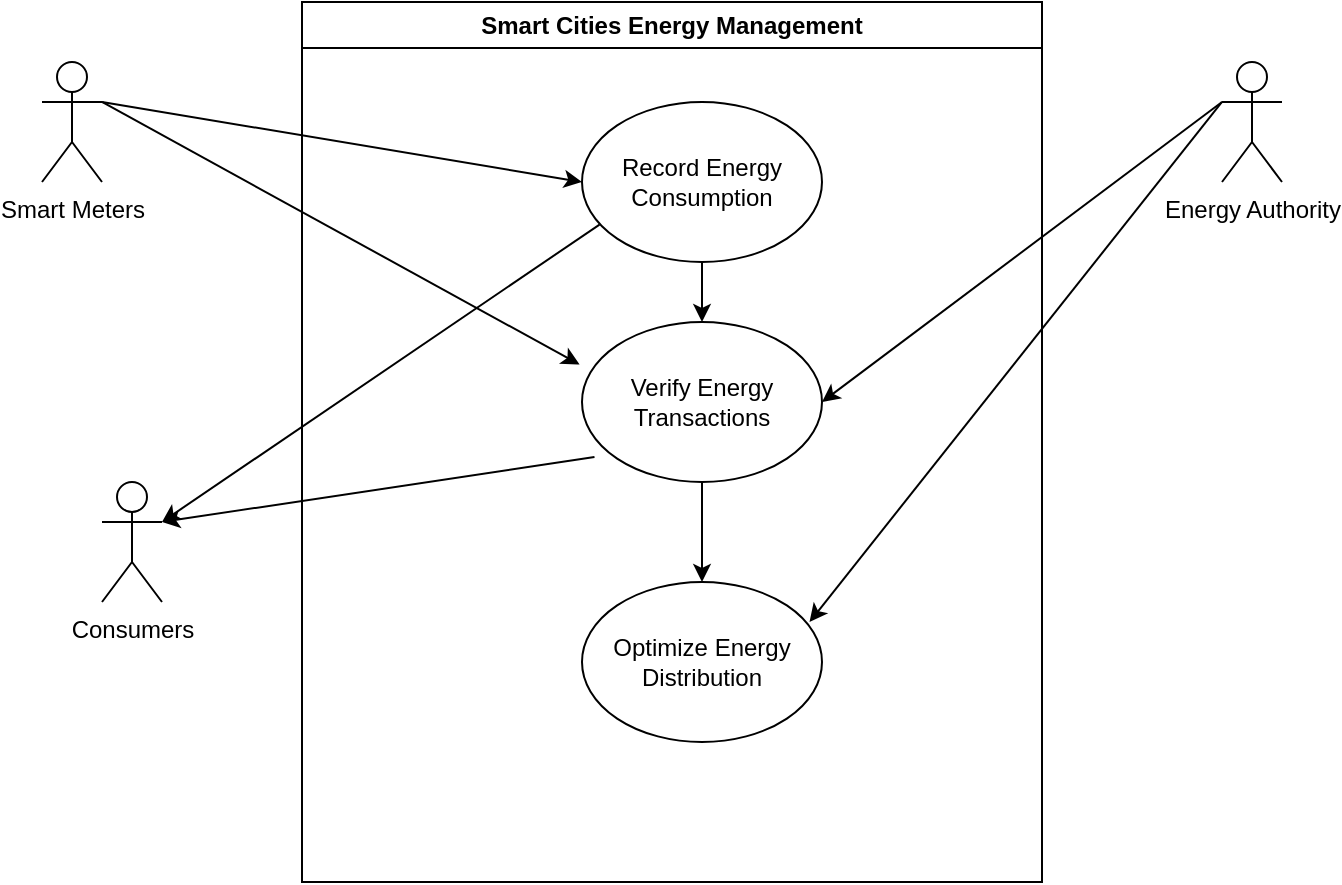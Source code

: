 <mxfile version="22.0.8" type="github">
  <diagram name="Page-1" id="G2jzhqXEAv7YhJS4buqm">
    <mxGraphModel dx="890" dy="925" grid="1" gridSize="10" guides="1" tooltips="1" connect="1" arrows="1" fold="1" page="1" pageScale="1" pageWidth="850" pageHeight="1100" math="0" shadow="0">
      <root>
        <mxCell id="0" />
        <mxCell id="1" parent="0" />
        <mxCell id="biZpwZt59yJlUxzHEALL-1" value="Smart Cities Energy Management" style="swimlane;whiteSpace=wrap;html=1;" vertex="1" parent="1">
          <mxGeometry x="240" y="110" width="370" height="440" as="geometry" />
        </mxCell>
        <mxCell id="biZpwZt59yJlUxzHEALL-14" style="edgeStyle=orthogonalEdgeStyle;rounded=0;orthogonalLoop=1;jettySize=auto;html=1;exitX=0.5;exitY=1;exitDx=0;exitDy=0;entryX=0.5;entryY=0;entryDx=0;entryDy=0;" edge="1" parent="biZpwZt59yJlUxzHEALL-1" source="biZpwZt59yJlUxzHEALL-4" target="biZpwZt59yJlUxzHEALL-7">
          <mxGeometry relative="1" as="geometry" />
        </mxCell>
        <mxCell id="biZpwZt59yJlUxzHEALL-4" value="Record Energy Consumption" style="ellipse;whiteSpace=wrap;html=1;" vertex="1" parent="biZpwZt59yJlUxzHEALL-1">
          <mxGeometry x="140" y="50" width="120" height="80" as="geometry" />
        </mxCell>
        <mxCell id="biZpwZt59yJlUxzHEALL-7" value="Verify Energy Transactions" style="ellipse;whiteSpace=wrap;html=1;" vertex="1" parent="biZpwZt59yJlUxzHEALL-1">
          <mxGeometry x="140" y="160" width="120" height="80" as="geometry" />
        </mxCell>
        <mxCell id="biZpwZt59yJlUxzHEALL-8" value="Optimize Energy Distribution" style="ellipse;whiteSpace=wrap;html=1;" vertex="1" parent="biZpwZt59yJlUxzHEALL-1">
          <mxGeometry x="140" y="290" width="120" height="80" as="geometry" />
        </mxCell>
        <mxCell id="biZpwZt59yJlUxzHEALL-22" value="" style="endArrow=classic;html=1;rounded=0;entryX=0.5;entryY=0;entryDx=0;entryDy=0;exitX=0.5;exitY=1;exitDx=0;exitDy=0;" edge="1" parent="biZpwZt59yJlUxzHEALL-1" source="biZpwZt59yJlUxzHEALL-7" target="biZpwZt59yJlUxzHEALL-8">
          <mxGeometry width="50" height="50" relative="1" as="geometry">
            <mxPoint x="150" y="280" as="sourcePoint" />
            <mxPoint x="200" y="230" as="targetPoint" />
          </mxGeometry>
        </mxCell>
        <mxCell id="biZpwZt59yJlUxzHEALL-2" value="Smart Meters" style="shape=umlActor;verticalLabelPosition=bottom;verticalAlign=top;html=1;outlineConnect=0;" vertex="1" parent="1">
          <mxGeometry x="110" y="140" width="30" height="60" as="geometry" />
        </mxCell>
        <mxCell id="biZpwZt59yJlUxzHEALL-3" value="Energy Authority" style="shape=umlActor;verticalLabelPosition=bottom;verticalAlign=top;html=1;outlineConnect=0;" vertex="1" parent="1">
          <mxGeometry x="700" y="140" width="30" height="60" as="geometry" />
        </mxCell>
        <mxCell id="biZpwZt59yJlUxzHEALL-6" value="Consumers" style="shape=umlActor;verticalLabelPosition=bottom;verticalAlign=top;html=1;outlineConnect=0;" vertex="1" parent="1">
          <mxGeometry x="140" y="350" width="30" height="60" as="geometry" />
        </mxCell>
        <mxCell id="biZpwZt59yJlUxzHEALL-16" value="" style="endArrow=classic;html=1;rounded=0;exitX=1;exitY=0.333;exitDx=0;exitDy=0;exitPerimeter=0;entryX=0;entryY=0.5;entryDx=0;entryDy=0;" edge="1" parent="1" source="biZpwZt59yJlUxzHEALL-2" target="biZpwZt59yJlUxzHEALL-4">
          <mxGeometry width="50" height="50" relative="1" as="geometry">
            <mxPoint x="390" y="390" as="sourcePoint" />
            <mxPoint x="440" y="340" as="targetPoint" />
          </mxGeometry>
        </mxCell>
        <mxCell id="biZpwZt59yJlUxzHEALL-17" value="" style="endArrow=classic;html=1;rounded=0;exitX=1;exitY=0.333;exitDx=0;exitDy=0;exitPerimeter=0;entryX=-0.01;entryY=0.266;entryDx=0;entryDy=0;entryPerimeter=0;" edge="1" parent="1" source="biZpwZt59yJlUxzHEALL-2" target="biZpwZt59yJlUxzHEALL-7">
          <mxGeometry width="50" height="50" relative="1" as="geometry">
            <mxPoint x="390" y="390" as="sourcePoint" />
            <mxPoint x="440" y="340" as="targetPoint" />
          </mxGeometry>
        </mxCell>
        <mxCell id="biZpwZt59yJlUxzHEALL-18" value="" style="endArrow=classic;html=1;rounded=0;exitX=0;exitY=0.333;exitDx=0;exitDy=0;exitPerimeter=0;entryX=1;entryY=0.5;entryDx=0;entryDy=0;" edge="1" parent="1" source="biZpwZt59yJlUxzHEALL-3" target="biZpwZt59yJlUxzHEALL-7">
          <mxGeometry width="50" height="50" relative="1" as="geometry">
            <mxPoint x="390" y="390" as="sourcePoint" />
            <mxPoint x="440" y="340" as="targetPoint" />
          </mxGeometry>
        </mxCell>
        <mxCell id="biZpwZt59yJlUxzHEALL-19" value="" style="endArrow=classic;html=1;rounded=0;exitX=0;exitY=0.333;exitDx=0;exitDy=0;exitPerimeter=0;entryX=0.948;entryY=0.25;entryDx=0;entryDy=0;entryPerimeter=0;" edge="1" parent="1" source="biZpwZt59yJlUxzHEALL-3" target="biZpwZt59yJlUxzHEALL-8">
          <mxGeometry width="50" height="50" relative="1" as="geometry">
            <mxPoint x="390" y="390" as="sourcePoint" />
            <mxPoint x="440" y="340" as="targetPoint" />
          </mxGeometry>
        </mxCell>
        <mxCell id="biZpwZt59yJlUxzHEALL-20" value="" style="endArrow=classic;html=1;rounded=0;entryX=1;entryY=0.333;entryDx=0;entryDy=0;entryPerimeter=0;exitX=0.073;exitY=0.766;exitDx=0;exitDy=0;exitPerimeter=0;" edge="1" parent="1" source="biZpwZt59yJlUxzHEALL-4" target="biZpwZt59yJlUxzHEALL-6">
          <mxGeometry width="50" height="50" relative="1" as="geometry">
            <mxPoint x="390" y="390" as="sourcePoint" />
            <mxPoint x="440" y="340" as="targetPoint" />
          </mxGeometry>
        </mxCell>
        <mxCell id="biZpwZt59yJlUxzHEALL-23" value="" style="endArrow=classic;html=1;rounded=0;entryX=1;entryY=0.333;entryDx=0;entryDy=0;entryPerimeter=0;exitX=0.052;exitY=0.844;exitDx=0;exitDy=0;exitPerimeter=0;" edge="1" parent="1" source="biZpwZt59yJlUxzHEALL-7" target="biZpwZt59yJlUxzHEALL-6">
          <mxGeometry width="50" height="50" relative="1" as="geometry">
            <mxPoint x="390" y="390" as="sourcePoint" />
            <mxPoint x="440" y="340" as="targetPoint" />
          </mxGeometry>
        </mxCell>
      </root>
    </mxGraphModel>
  </diagram>
</mxfile>
